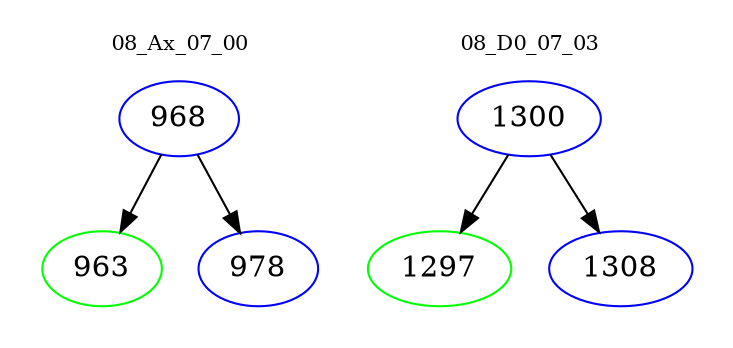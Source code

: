 digraph{
subgraph cluster_0 {
color = white
label = "08_Ax_07_00";
fontsize=10;
T0_968 [label="968", color="blue"]
T0_968 -> T0_963 [color="black"]
T0_963 [label="963", color="green"]
T0_968 -> T0_978 [color="black"]
T0_978 [label="978", color="blue"]
}
subgraph cluster_1 {
color = white
label = "08_D0_07_03";
fontsize=10;
T1_1300 [label="1300", color="blue"]
T1_1300 -> T1_1297 [color="black"]
T1_1297 [label="1297", color="green"]
T1_1300 -> T1_1308 [color="black"]
T1_1308 [label="1308", color="blue"]
}
}
